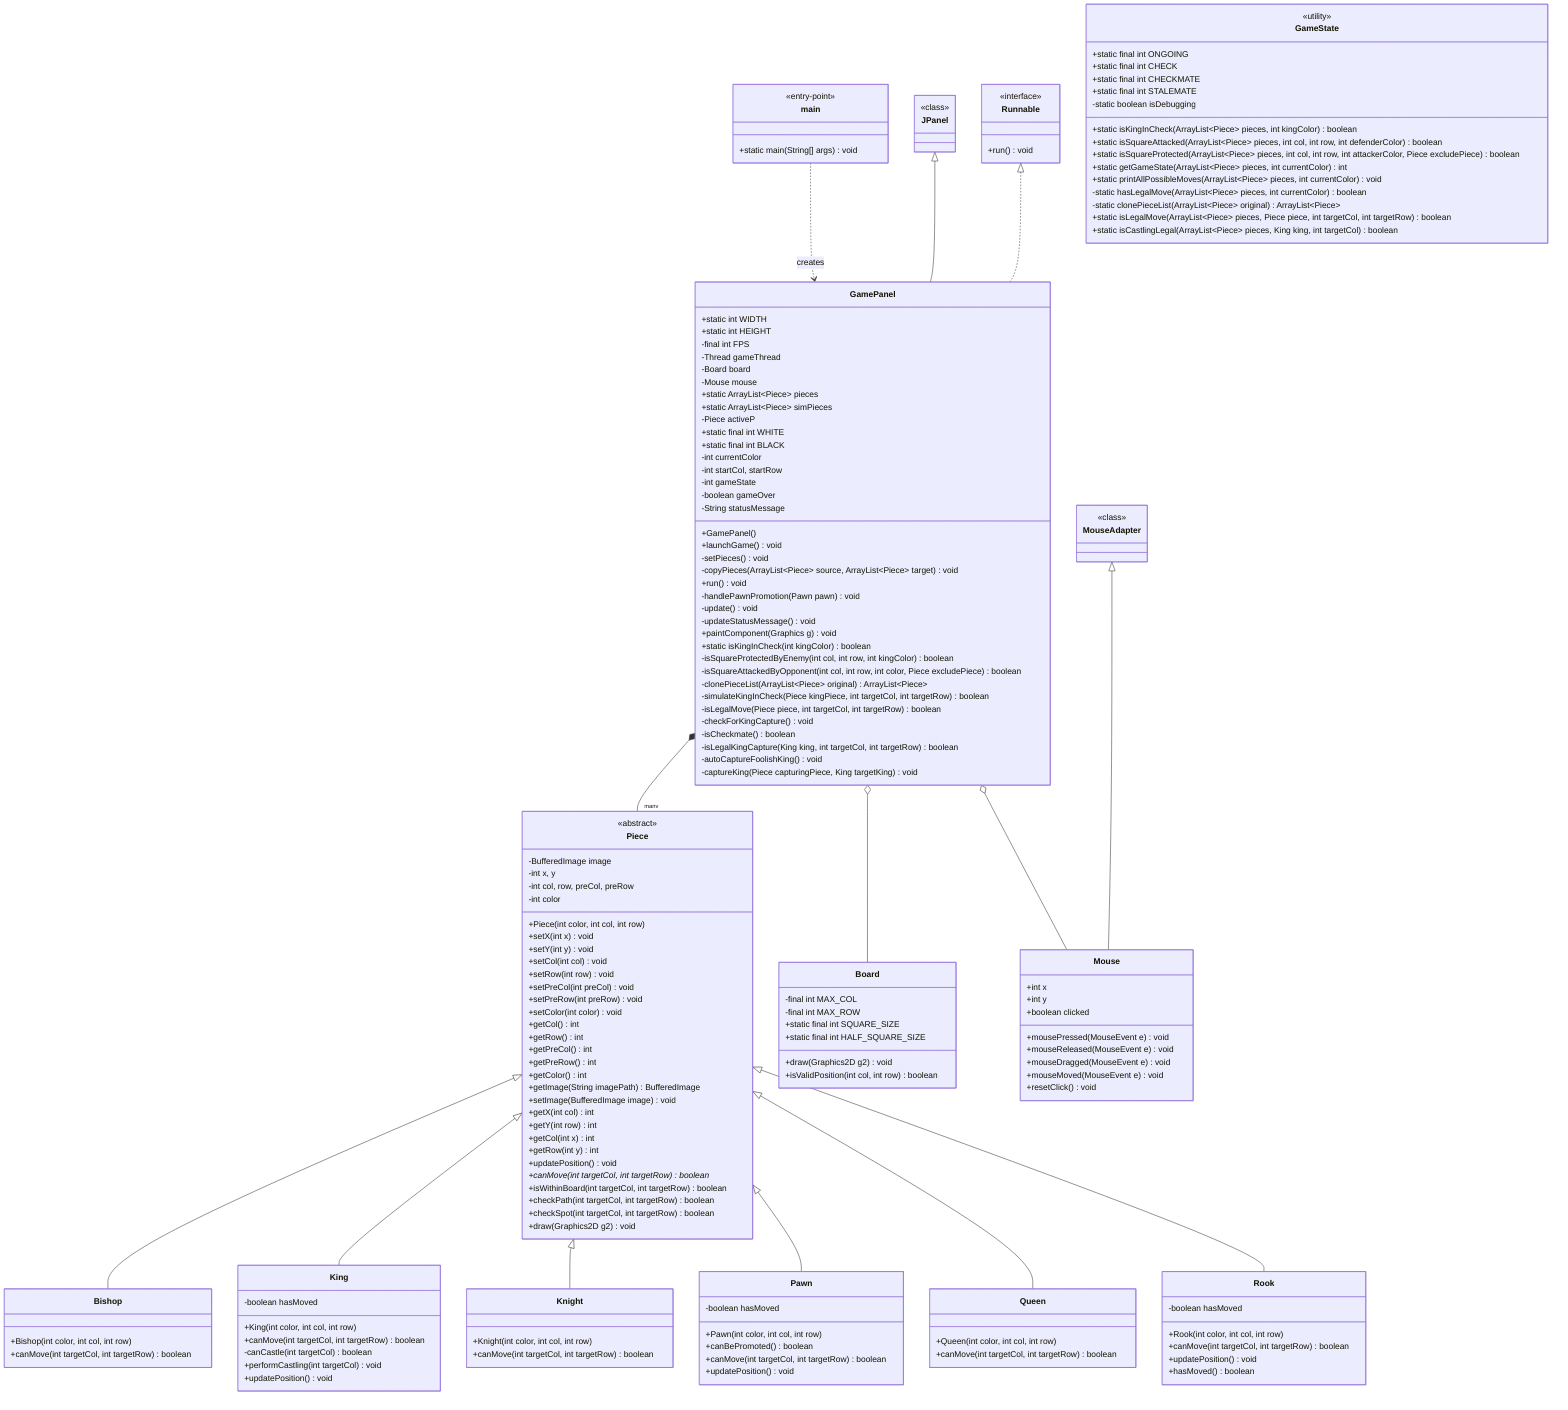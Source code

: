 classDiagram
    class Piece {
        <<abstract>>
        -BufferedImage image
        -int x, y
        -int col, row, preCol, preRow
        -int color
        +Piece(int color, int col, int row)
        +setX(int x) void
        +setY(int y) void
        +setCol(int col) void
        +setRow(int row) void
        +setPreCol(int preCol) void
        +setPreRow(int preRow) void
        +setColor(int color) void
        +getCol() int
        +getRow() int
        +getPreCol() int
        +getPreRow() int
        +getColor() int
        +getImage(String imagePath) BufferedImage
        +setImage(BufferedImage image) void
        +getX(int col) int
        +getY(int row) int
        +getCol(int x) int
        +getRow(int y) int
        +updatePosition() void
        +canMove(int targetCol, int targetRow)* boolean
        +isWithinBoard(int targetCol, int targetRow) boolean
        +checkPath(int targetCol, int targetRow) boolean
        +checkSpot(int targetCol, int targetRow) boolean
        +draw(Graphics2D g2) void
    }

    class Bishop {
        +Bishop(int color, int col, int row)
        +canMove(int targetCol, int targetRow) boolean
    }

    class King {
        -boolean hasMoved
        +King(int color, int col, int row)
        +canMove(int targetCol, int targetRow) boolean
        -canCastle(int targetCol) boolean
        +performCastling(int targetCol) void
        +updatePosition() void
    }

    class Knight {
        +Knight(int color, int col, int row)
        +canMove(int targetCol, int targetRow) boolean
    }

    class Pawn {
        -boolean hasMoved
        +Pawn(int color, int col, int row)
        +canBePromoted() boolean
        +canMove(int targetCol, int targetRow) boolean
        +updatePosition() void
    }

    class Queen {
        +Queen(int color, int col, int row)
        +canMove(int targetCol, int targetRow) boolean
    }

    class Rook {
        -boolean hasMoved
        +Rook(int color, int col, int row)
        +canMove(int targetCol, int targetRow) boolean
        +updatePosition() void
        +hasMoved() boolean
    }

    class GamePanel {
        +static int WIDTH
        +static int HEIGHT
        -final int FPS
        -Thread gameThread
        -Board board
        -Mouse mouse
        +static ArrayList~Piece~ pieces
        +static ArrayList~Piece~ simPieces
        -Piece activeP
        +static final int WHITE
        +static final int BLACK
        -int currentColor
        -int startCol, startRow
        -int gameState
        -boolean gameOver
        -String statusMessage
        +GamePanel()
        +launchGame() void
        -setPieces() void
        -copyPieces(ArrayList~Piece~ source, ArrayList~Piece~ target) void
        +run() void
        -handlePawnPromotion(Pawn pawn) void
        -update() void
        -updateStatusMessage() void
        +paintComponent(Graphics g) void
        +static isKingInCheck(int kingColor) boolean
        -isSquareProtectedByEnemy(int col, int row, int kingColor) boolean
        -isSquareAttackedByOpponent(int col, int row, int color, Piece excludePiece) boolean
        -clonePieceList(ArrayList~Piece~ original) ArrayList~Piece~
        -simulateKingInCheck(Piece kingPiece, int targetCol, int targetRow) boolean
        -isLegalMove(Piece piece, int targetCol, int targetRow) boolean
        -checkForKingCapture() void
        -isCheckmate() boolean
        -isLegalKingCapture(King king, int targetCol, int targetRow) boolean
        -autoCaptureFoolishKing() void
        -captureKing(Piece capturingPiece, King targetKing) void
    }

    class main {
        <<entry-point>>
        +static main(String[] args) void
    }

    class Runnable {
        <<interface>>
        +run() void
    }

    class JPanel {
        <<class>>
    }

    class MouseAdapter {
        <<class>>
    }

    class Board {
        -final int MAX_COL
        -final int MAX_ROW
        +static final int SQUARE_SIZE
        +static final int HALF_SQUARE_SIZE
        +draw(Graphics2D g2) void
        +isValidPosition(int col, int row) boolean
    }

    class GameState {
        <<utility>>
        +static final int ONGOING
        +static final int CHECK
        +static final int CHECKMATE
        +static final int STALEMATE
        -static boolean isDebugging
        +static isKingInCheck(ArrayList~Piece~ pieces, int kingColor) boolean
        +static isSquareAttacked(ArrayList~Piece~ pieces, int col, int row, int defenderColor) boolean
        +static isSquareProtected(ArrayList~Piece~ pieces, int col, int row, int attackerColor, Piece excludePiece) boolean
        +static getGameState(ArrayList~Piece~ pieces, int currentColor) int
        +static printAllPossibleMoves(ArrayList~Piece~ pieces, int currentColor) void
        -static hasLegalMove(ArrayList~Piece~ pieces, int currentColor) boolean
        -static clonePieceList(ArrayList~Piece~ original) ArrayList~Piece~
        +static isLegalMove(ArrayList~Piece~ pieces, Piece piece, int targetCol, int targetRow) boolean
        +static isCastlingLegal(ArrayList~Piece~ pieces, King king, int targetCol) boolean
    }

    class Mouse {
        +int x
        +int y
        +boolean clicked
        +mousePressed(MouseEvent e) void
        +mouseReleased(MouseEvent e) void
        +mouseDragged(MouseEvent e) void
        +mouseMoved(MouseEvent e) void
        +resetClick() void
    }

    Piece <|-- Bishop
    Piece <|-- King
    Piece <|-- Knight
    Piece <|-- Pawn
    Piece <|-- Queen
    Piece <|-- Rook
    Runnable <|.. GamePanel
    JPanel <|-- GamePanel
    MouseAdapter <|-- Mouse
    GamePanel o-- Board
    GamePanel o-- Mouse
    GamePanel *-- "many" Piece
    main ..> GamePanel : creates